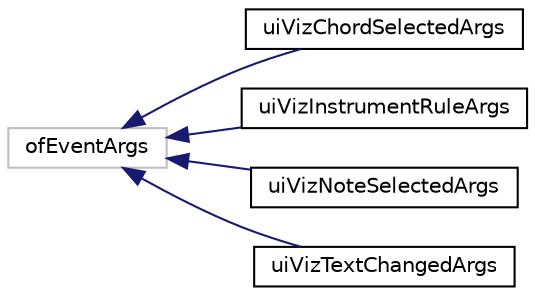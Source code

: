 digraph "Graphical Class Hierarchy"
{
 // LATEX_PDF_SIZE
  edge [fontname="Helvetica",fontsize="10",labelfontname="Helvetica",labelfontsize="10"];
  node [fontname="Helvetica",fontsize="10",shape=record];
  rankdir="LR";
  Node5 [label="ofEventArgs",height=0.2,width=0.4,color="grey75", fillcolor="white", style="filled",tooltip=" "];
  Node5 -> Node0 [dir="back",color="midnightblue",fontsize="10",style="solid",fontname="Helvetica"];
  Node0 [label="uiVizChordSelectedArgs",height=0.2,width=0.4,color="black", fillcolor="white", style="filled",URL="$classuiVizChordSelectedArgs.html",tooltip=" "];
  Node5 -> Node7 [dir="back",color="midnightblue",fontsize="10",style="solid",fontname="Helvetica"];
  Node7 [label="uiVizInstrumentRuleArgs",height=0.2,width=0.4,color="black", fillcolor="white", style="filled",URL="$classuiVizInstrumentRuleArgs.html",tooltip=" "];
  Node5 -> Node8 [dir="back",color="midnightblue",fontsize="10",style="solid",fontname="Helvetica"];
  Node8 [label="uiVizNoteSelectedArgs",height=0.2,width=0.4,color="black", fillcolor="white", style="filled",URL="$classuiVizNoteSelectedArgs.html",tooltip=" "];
  Node5 -> Node9 [dir="back",color="midnightblue",fontsize="10",style="solid",fontname="Helvetica"];
  Node9 [label="uiVizTextChangedArgs",height=0.2,width=0.4,color="black", fillcolor="white", style="filled",URL="$classuiVizTextChangedArgs.html",tooltip=" "];
}
